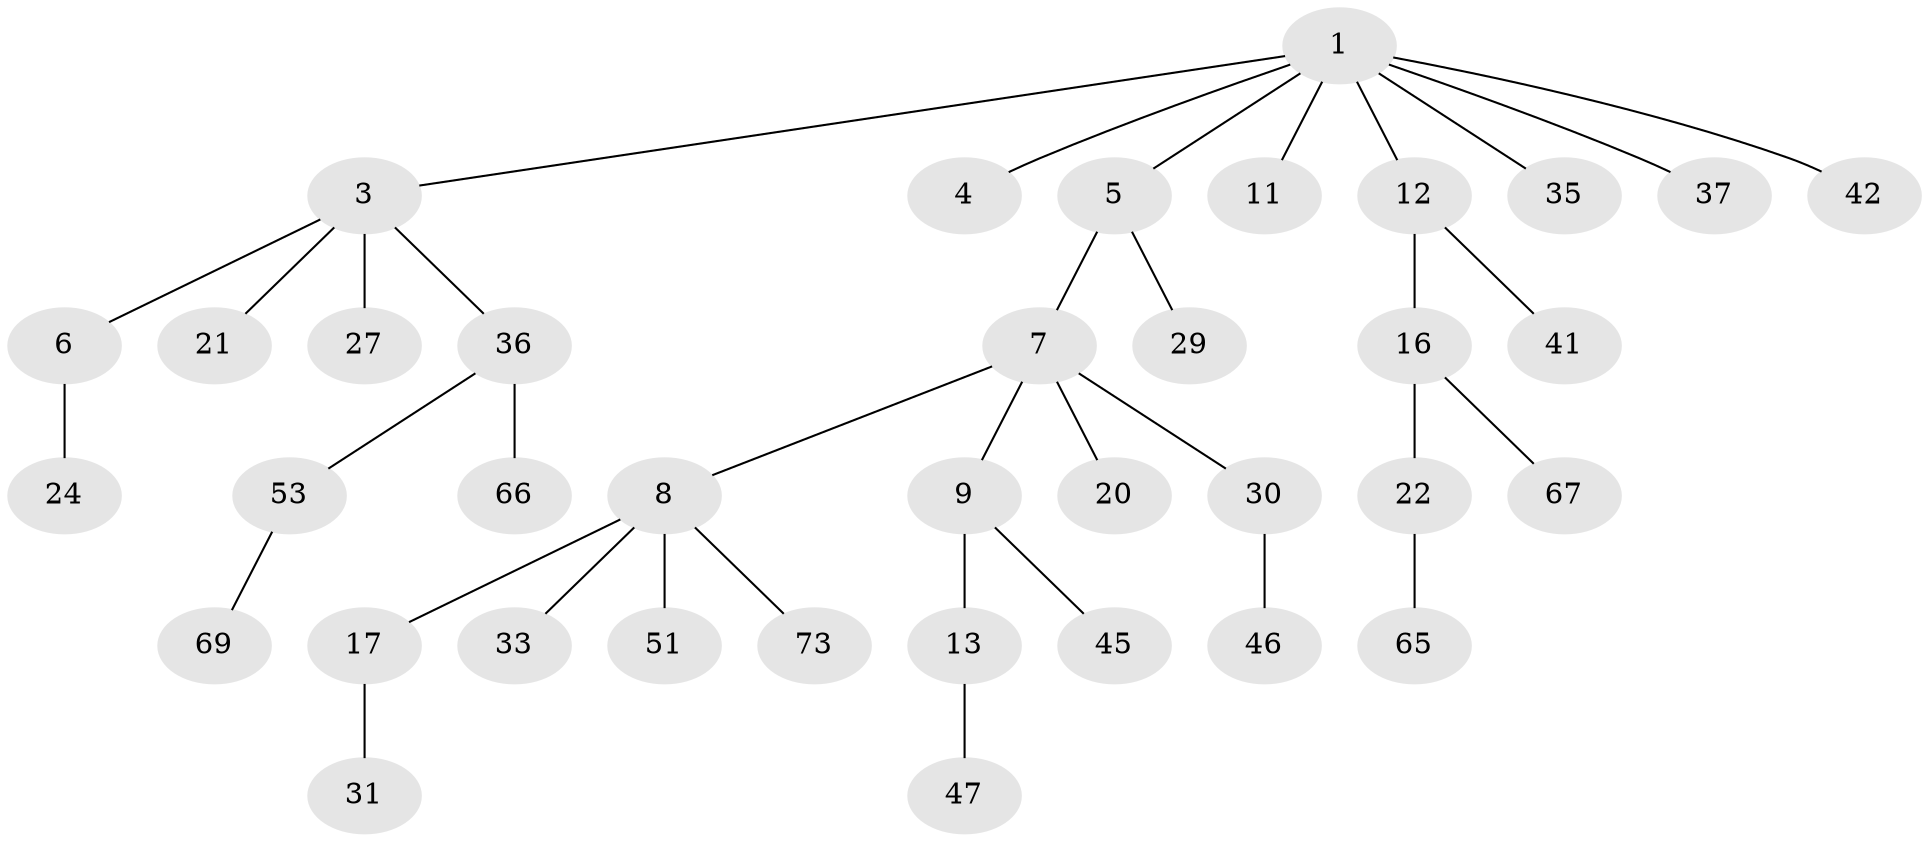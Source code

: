 // original degree distribution, {5: 0.05333333333333334, 7: 0.013333333333333334, 1: 0.52, 3: 0.13333333333333333, 4: 0.06666666666666667, 2: 0.21333333333333335}
// Generated by graph-tools (version 1.1) at 2025/19/03/04/25 18:19:14]
// undirected, 37 vertices, 36 edges
graph export_dot {
graph [start="1"]
  node [color=gray90,style=filled];
  1 [super="+2"];
  3 [super="+38+56"];
  4;
  5;
  6 [super="+40"];
  7 [super="+10+32"];
  8 [super="+19+58+14+18"];
  9 [super="+26"];
  11 [super="+44"];
  12 [super="+15"];
  13 [super="+25+23"];
  16;
  17;
  20;
  21 [super="+48"];
  22;
  24;
  27 [super="+63"];
  29;
  30 [super="+71+34+39"];
  31 [super="+43+49"];
  33;
  35;
  36;
  37;
  41;
  42;
  45;
  46 [super="+62"];
  47;
  51 [super="+52"];
  53 [super="+54"];
  65;
  66;
  67;
  69;
  73;
  1 -- 4;
  1 -- 5;
  1 -- 11;
  1 -- 37;
  1 -- 35;
  1 -- 3;
  1 -- 42;
  1 -- 12;
  3 -- 6;
  3 -- 21;
  3 -- 27;
  3 -- 36;
  5 -- 7;
  5 -- 29;
  6 -- 24;
  7 -- 8;
  7 -- 9;
  7 -- 20;
  7 -- 30;
  8 -- 73;
  8 -- 17;
  8 -- 51;
  8 -- 33;
  9 -- 13;
  9 -- 45;
  12 -- 16;
  12 -- 41;
  13 -- 47;
  16 -- 22;
  16 -- 67;
  17 -- 31;
  22 -- 65;
  30 -- 46;
  36 -- 53;
  36 -- 66;
  53 -- 69;
}
